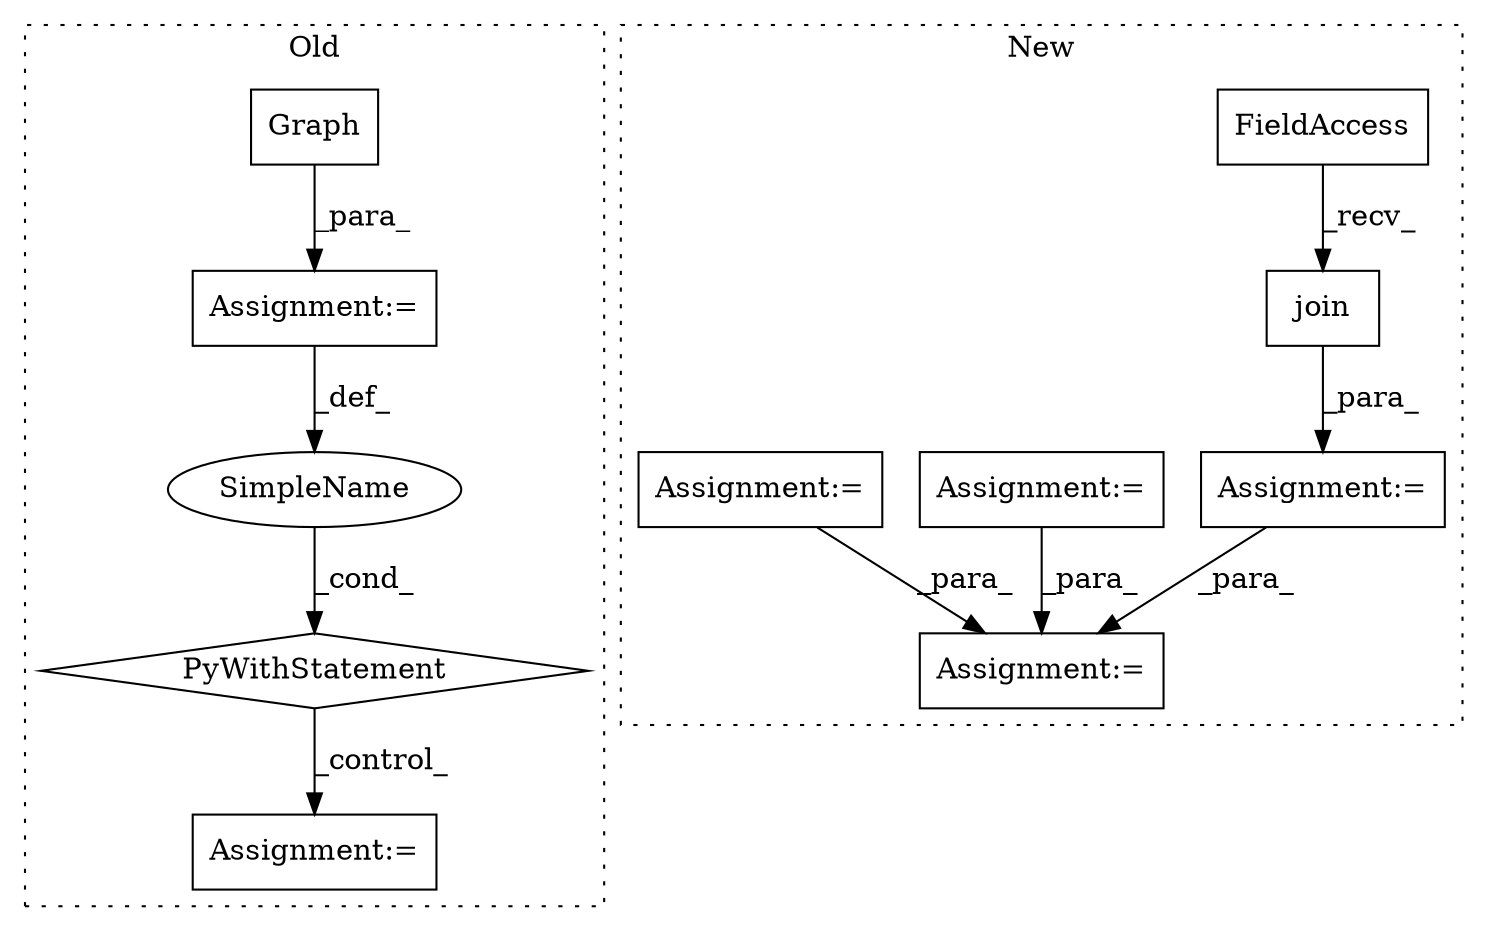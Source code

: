 digraph G {
subgraph cluster0 {
1 [label="Graph" a="32" s="8144" l="7" shape="box"];
3 [label="PyWithStatement" a="104" s="8157,8181" l="10,2" shape="diamond"];
4 [label="SimpleName" a="42" s="" l="" shape="ellipse"];
5 [label="Assignment:=" a="7" s="8192" l="1" shape="box"];
7 [label="Assignment:=" a="7" s="8132" l="1" shape="box"];
label = "Old";
style="dotted";
}
subgraph cluster1 {
2 [label="join" a="32" s="11643,11676" l="5,1" shape="box"];
6 [label="FieldAccess" a="22" s="11635" l="7" shape="box"];
8 [label="Assignment:=" a="7" s="11684" l="1" shape="box"];
9 [label="Assignment:=" a="7" s="11634" l="1" shape="box"];
10 [label="Assignment:=" a="7" s="11390" l="1" shape="box"];
11 [label="Assignment:=" a="7" s="10991" l="6" shape="box"];
label = "New";
style="dotted";
}
1 -> 7 [label="_para_"];
2 -> 9 [label="_para_"];
3 -> 5 [label="_control_"];
4 -> 3 [label="_cond_"];
6 -> 2 [label="_recv_"];
7 -> 4 [label="_def_"];
9 -> 8 [label="_para_"];
10 -> 8 [label="_para_"];
11 -> 8 [label="_para_"];
}